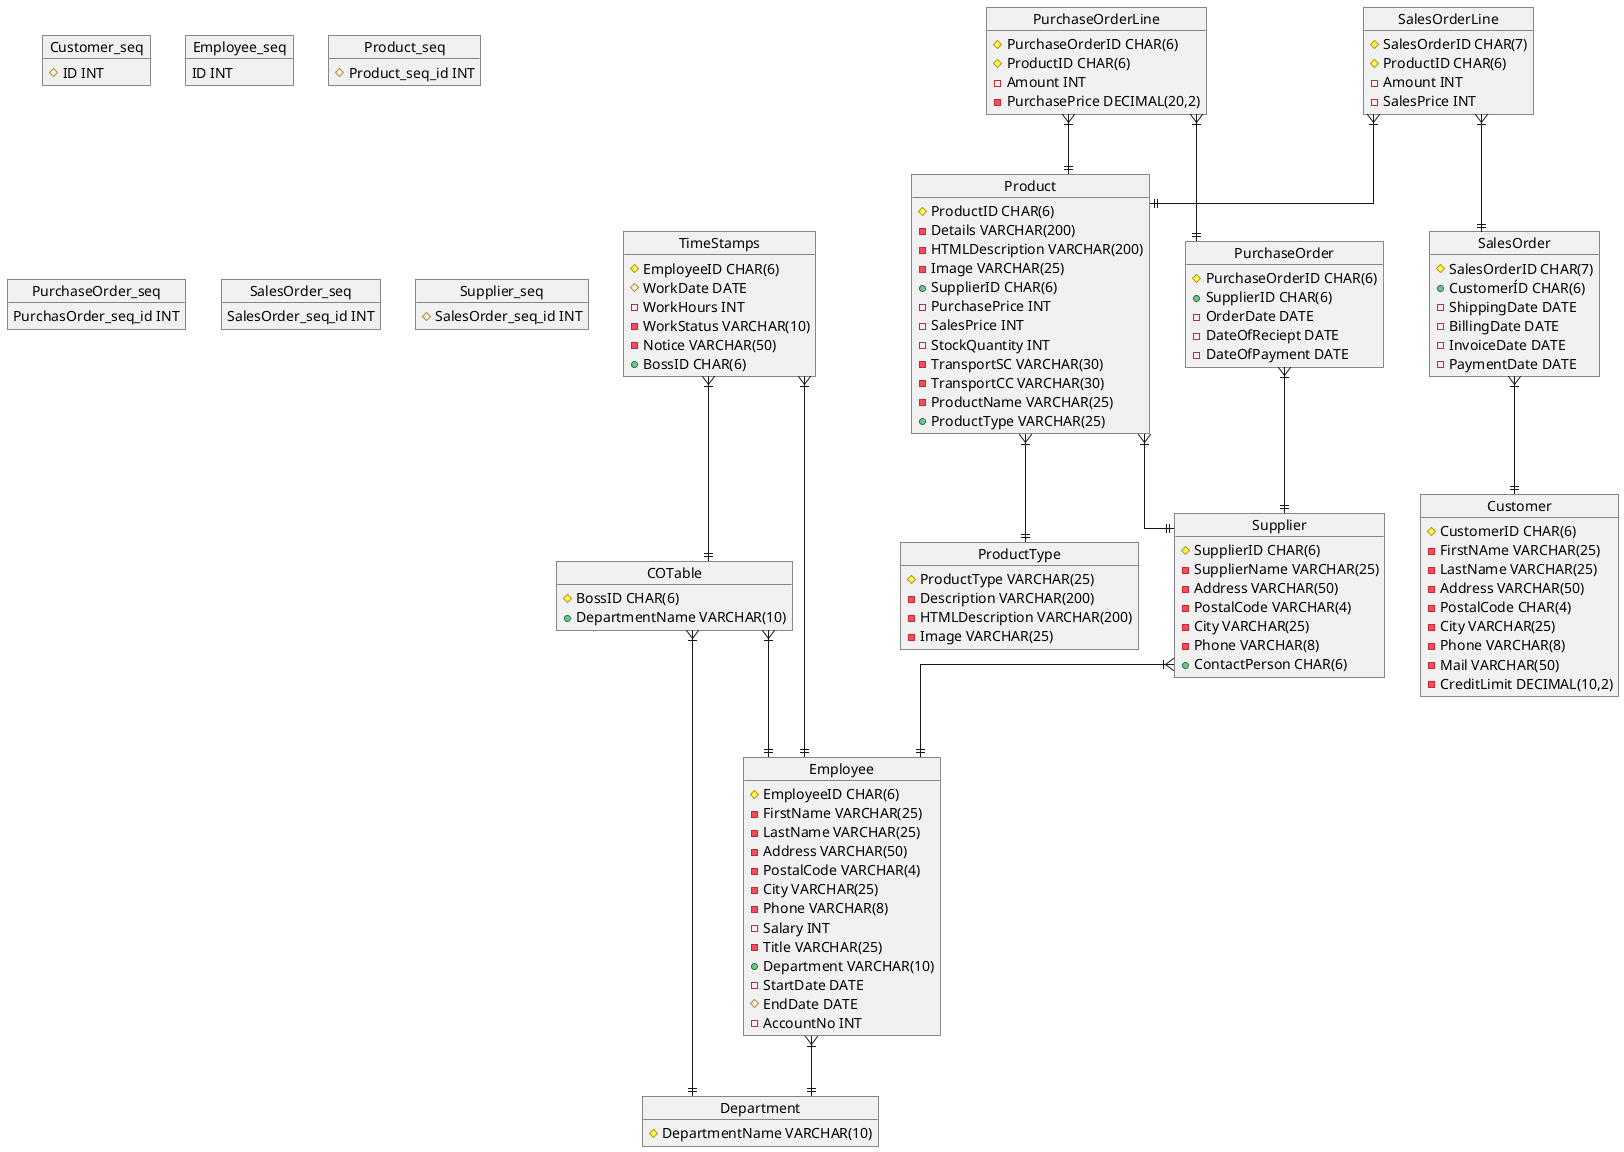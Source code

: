@startuml

skinparam linetype ortho

object COTable {
    # BossID CHAR(6)
    + DepartmentName VARCHAR(10)
}

object Customer {
    # CustomerID CHAR(6)
    - FirstNAme VARCHAR(25)
    - LastName VARCHAR(25)
    - Address VARCHAR(50)
    - PostalCode CHAR(4)
    - City VARCHAR(25)
    - Phone VARCHAR(8)
    - Mail VARCHAR(50)
    - CreditLimit DECIMAL(10,2)
}

object Customer_seq {
    # ID INT
}

object Department {
    # DepartmentName VARCHAR(10)
}

object Employee {
    # EmployeeID CHAR(6)
    - FirstName VARCHAR(25)
    - LastName VARCHAR(25)
    - Address VARCHAR(50)
    - PostalCode VARCHAR(4)
    - City VARCHAR(25)
    - Phone VARCHAR(8)
    - Salary INT
    - Title VARCHAR(25)
    + Department VARCHAR(10)
    - StartDate DATE
    # EndDate DATE
    - AccountNo INT
}

object Employee_seq {
    ID INT
}

object Product {
    # ProductID CHAR(6)
    - Details VARCHAR(200)
    - HTMLDescription VARCHAR(200)
    - Image VARCHAR(25)
    + SupplierID CHAR(6)
    - PurchasePrice INT
    - SalesPrice INT
    - StockQuantity INT
    - TransportSC VARCHAR(30)
    - TransportCC VARCHAR(30)
    - ProductName VARCHAR(25)
    + ProductType VARCHAR(25)
}

object Product_seq {
    # Product_seq_id INT
}

object ProductType {
    # ProductType VARCHAR(25)
    - Description VARCHAR(200)
    - HTMLDescription VARCHAR(200)
    - Image VARCHAR(25)
}

object PurchaseOrder {
    # PurchaseOrderID CHAR(6)
    + SupplierID CHAR(6)
    - OrderDate DATE
    - DateOfReciept DATE
    - DateOfPayment DATE
}

object PurchaseOrder_seq {
    PurchasOrder_seq_id INT
}

object PurchaseOrderLine {
    # PurchaseOrderID CHAR(6)
    # ProductID CHAR(6)
    - Amount INT
    - PurchasePrice DECIMAL(20,2)
}

object SalesOrder {
    # SalesOrderID CHAR(7)
    + CustomerÍD CHAR(6)
    - ShippingDate DATE
    - BillingDate DATE
    - InvoiceDate DATE
    - PaymentDate DATE
}

object SalesOrder_seq {
    SalesOrder_seq_id INT
}

object SalesOrderLine {
    # SalesOrderID CHAR(7)
    # ProductID CHAR(6)
    - Amount INT
    - SalesPrice INT
}

object Supplier {
    # SupplierID CHAR(6)
    - SupplierName VARCHAR(25)
    - Address VARCHAR(50)
    - PostalCode VARCHAR(4)
    - City VARCHAR(25)
    - Phone VARCHAR(8)
    + ContactPerson CHAR(6)
}

object Supplier_seq {
    # SalesOrder_seq_id INT
}

object TimeStamps {
    # EmployeeID CHAR(6)
    # WorkDate DATE
    - WorkHours INT
    - WorkStatus VARCHAR(10)
    - Notice VARCHAR(50)
    + BossID CHAR(6)
}


COTable }|--|| Employee
COTable }|--|| Department

Employee }|--|| Department

Product }|--|| Supplier
Product }|--|| ProductType

PurchaseOrder }|--|| Supplier

PurchaseOrderLine }|--|| PurchaseOrder
PurchaseOrderLine }|--|| Product

SalesOrder }|--|| Customer

SalesOrderLine }|--|| SalesOrder
SalesOrderLine }|--|| Product

Supplier }|--|| Employee

TimeStamps }|--|| Employee
TimeStamps }|--|| COTable

@enduml
